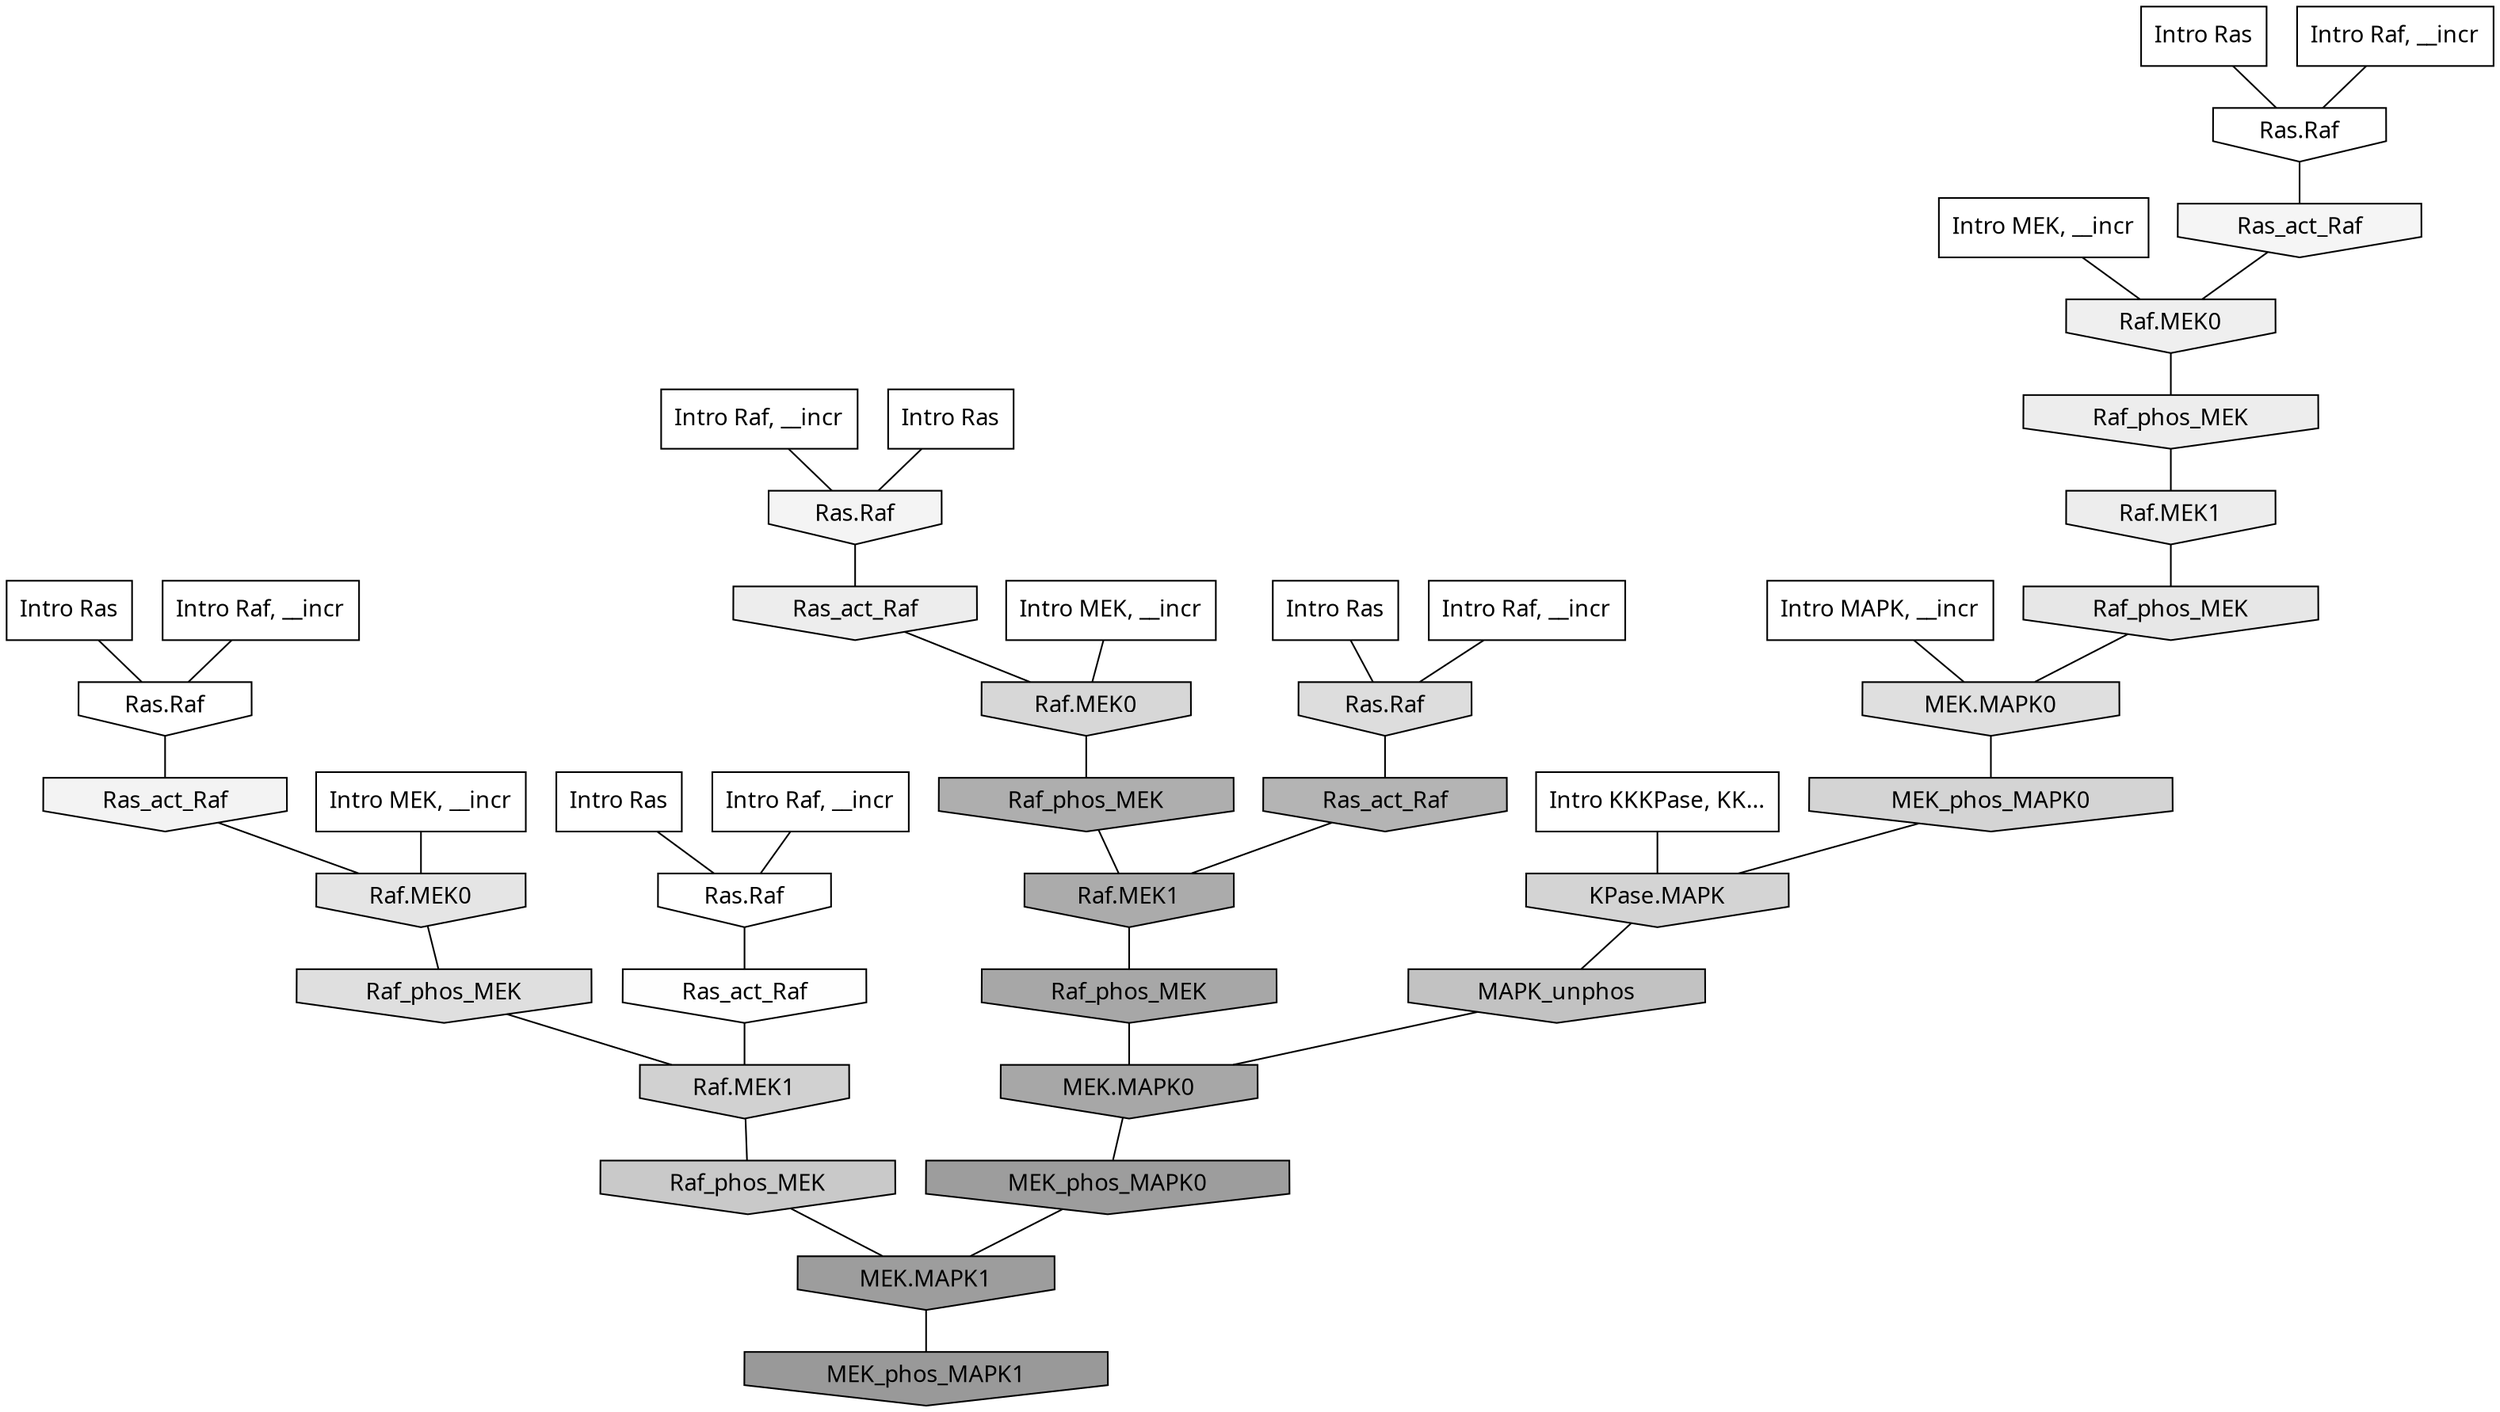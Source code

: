 digraph G{
  rankdir="TB";
  ranksep=0.30;
  node [fontname="CMU Serif"];
  edge [fontname="CMU Serif"];
  
  37 [label="Intro Ras", shape=rectangle, style=filled, fillcolor="0.000 0.000 1.000"]
  
  41 [label="Intro Ras", shape=rectangle, style=filled, fillcolor="0.000 0.000 1.000"]
  
  45 [label="Intro Ras", shape=rectangle, style=filled, fillcolor="0.000 0.000 1.000"]
  
  69 [label="Intro Ras", shape=rectangle, style=filled, fillcolor="0.000 0.000 1.000"]
  
  98 [label="Intro Ras", shape=rectangle, style=filled, fillcolor="0.000 0.000 1.000"]
  
  592 [label="Intro Raf, __incr", shape=rectangle, style=filled, fillcolor="0.000 0.000 1.000"]
  
  777 [label="Intro Raf, __incr", shape=rectangle, style=filled, fillcolor="0.000 0.000 1.000"]
  
  824 [label="Intro Raf, __incr", shape=rectangle, style=filled, fillcolor="0.000 0.000 1.000"]
  
  862 [label="Intro Raf, __incr", shape=rectangle, style=filled, fillcolor="0.000 0.000 1.000"]
  
  1090 [label="Intro Raf, __incr", shape=rectangle, style=filled, fillcolor="0.000 0.000 1.000"]
  
  1284 [label="Intro MEK, __incr", shape=rectangle, style=filled, fillcolor="0.000 0.000 1.000"]
  
  1804 [label="Intro MEK, __incr", shape=rectangle, style=filled, fillcolor="0.000 0.000 1.000"]
  
  1981 [label="Intro MEK, __incr", shape=rectangle, style=filled, fillcolor="0.000 0.000 1.000"]
  
  2796 [label="Intro MAPK, __incr", shape=rectangle, style=filled, fillcolor="0.000 0.000 1.000"]
  
  3199 [label="Intro KKKPase, KK...", shape=rectangle, style=filled, fillcolor="0.000 0.000 1.000"]
  
  3241 [label="Ras.Raf", shape=invhouse, style=filled, fillcolor="0.000 0.000 1.000"]
  
  3276 [label="Ras.Raf", shape=invhouse, style=filled, fillcolor="0.000 0.000 1.000"]
  
  3301 [label="Ras.Raf", shape=invhouse, style=filled, fillcolor="0.000 0.000 1.000"]
  
  3336 [label="Ras_act_Raf", shape=invhouse, style=filled, fillcolor="0.000 0.000 0.996"]
  
  3641 [label="Ras_act_Raf", shape=invhouse, style=filled, fillcolor="0.000 0.000 0.958"]
  
  3651 [label="Ras.Raf", shape=invhouse, style=filled, fillcolor="0.000 0.000 0.957"]
  
  3693 [label="Ras_act_Raf", shape=invhouse, style=filled, fillcolor="0.000 0.000 0.952"]
  
  3959 [label="Raf.MEK0", shape=invhouse, style=filled, fillcolor="0.000 0.000 0.936"]
  
  4106 [label="Raf_phos_MEK", shape=invhouse, style=filled, fillcolor="0.000 0.000 0.927"]
  
  4108 [label="Raf.MEK1", shape=invhouse, style=filled, fillcolor="0.000 0.000 0.927"]
  
  4120 [label="Ras_act_Raf", shape=invhouse, style=filled, fillcolor="0.000 0.000 0.927"]
  
  4459 [label="Raf_phos_MEK", shape=invhouse, style=filled, fillcolor="0.000 0.000 0.906"]
  
  4587 [label="Raf.MEK0", shape=invhouse, style=filled, fillcolor="0.000 0.000 0.897"]
  
  5016 [label="Raf_phos_MEK", shape=invhouse, style=filled, fillcolor="0.000 0.000 0.874"]
  
  5047 [label="MEK.MAPK0", shape=invhouse, style=filled, fillcolor="0.000 0.000 0.872"]
  
  5157 [label="Ras.Raf", shape=invhouse, style=filled, fillcolor="0.000 0.000 0.867"]
  
  5604 [label="Raf.MEK0", shape=invhouse, style=filled, fillcolor="0.000 0.000 0.843"]
  
  5947 [label="MEK_phos_MAPK0", shape=invhouse, style=filled, fillcolor="0.000 0.000 0.829"]
  
  5957 [label="KPase.MAPK", shape=invhouse, style=filled, fillcolor="0.000 0.000 0.829"]
  
  6178 [label="Raf.MEK1", shape=invhouse, style=filled, fillcolor="0.000 0.000 0.817"]
  
  7003 [label="Raf_phos_MEK", shape=invhouse, style=filled, fillcolor="0.000 0.000 0.788"]
  
  7961 [label="MAPK_unphos", shape=invhouse, style=filled, fillcolor="0.000 0.000 0.761"]
  
  10407 [label="Ras_act_Raf", shape=invhouse, style=filled, fillcolor="0.000 0.000 0.706"]
  
  11877 [label="Raf_phos_MEK", shape=invhouse, style=filled, fillcolor="0.000 0.000 0.681"]
  
  12561 [label="Raf.MEK1", shape=invhouse, style=filled, fillcolor="0.000 0.000 0.671"]
  
  13708 [label="Raf_phos_MEK", shape=invhouse, style=filled, fillcolor="0.000 0.000 0.654"]
  
  13715 [label="MEK.MAPK0", shape=invhouse, style=filled, fillcolor="0.000 0.000 0.654"]
  
  16434 [label="MEK_phos_MAPK0", shape=invhouse, style=filled, fillcolor="0.000 0.000 0.614"]
  
  16435 [label="MEK.MAPK1", shape=invhouse, style=filled, fillcolor="0.000 0.000 0.614"]
  
  17018 [label="MEK_phos_MAPK1", shape=invhouse, style=filled, fillcolor="0.000 0.000 0.600"]
  
  
  16435 -> 17018 [dir=none, color="0.000 0.000 0.000"] 
  16434 -> 16435 [dir=none, color="0.000 0.000 0.000"] 
  13715 -> 16434 [dir=none, color="0.000 0.000 0.000"] 
  13708 -> 13715 [dir=none, color="0.000 0.000 0.000"] 
  12561 -> 13708 [dir=none, color="0.000 0.000 0.000"] 
  11877 -> 12561 [dir=none, color="0.000 0.000 0.000"] 
  10407 -> 12561 [dir=none, color="0.000 0.000 0.000"] 
  7961 -> 13715 [dir=none, color="0.000 0.000 0.000"] 
  7003 -> 16435 [dir=none, color="0.000 0.000 0.000"] 
  6178 -> 7003 [dir=none, color="0.000 0.000 0.000"] 
  5957 -> 7961 [dir=none, color="0.000 0.000 0.000"] 
  5947 -> 5957 [dir=none, color="0.000 0.000 0.000"] 
  5604 -> 11877 [dir=none, color="0.000 0.000 0.000"] 
  5157 -> 10407 [dir=none, color="0.000 0.000 0.000"] 
  5047 -> 5947 [dir=none, color="0.000 0.000 0.000"] 
  5016 -> 6178 [dir=none, color="0.000 0.000 0.000"] 
  4587 -> 5016 [dir=none, color="0.000 0.000 0.000"] 
  4459 -> 5047 [dir=none, color="0.000 0.000 0.000"] 
  4120 -> 5604 [dir=none, color="0.000 0.000 0.000"] 
  4108 -> 4459 [dir=none, color="0.000 0.000 0.000"] 
  4106 -> 4108 [dir=none, color="0.000 0.000 0.000"] 
  3959 -> 4106 [dir=none, color="0.000 0.000 0.000"] 
  3693 -> 4587 [dir=none, color="0.000 0.000 0.000"] 
  3651 -> 4120 [dir=none, color="0.000 0.000 0.000"] 
  3641 -> 3959 [dir=none, color="0.000 0.000 0.000"] 
  3336 -> 6178 [dir=none, color="0.000 0.000 0.000"] 
  3301 -> 3336 [dir=none, color="0.000 0.000 0.000"] 
  3276 -> 3641 [dir=none, color="0.000 0.000 0.000"] 
  3241 -> 3693 [dir=none, color="0.000 0.000 0.000"] 
  3199 -> 5957 [dir=none, color="0.000 0.000 0.000"] 
  2796 -> 5047 [dir=none, color="0.000 0.000 0.000"] 
  1981 -> 4587 [dir=none, color="0.000 0.000 0.000"] 
  1804 -> 5604 [dir=none, color="0.000 0.000 0.000"] 
  1284 -> 3959 [dir=none, color="0.000 0.000 0.000"] 
  1090 -> 3651 [dir=none, color="0.000 0.000 0.000"] 
  862 -> 3241 [dir=none, color="0.000 0.000 0.000"] 
  824 -> 3301 [dir=none, color="0.000 0.000 0.000"] 
  777 -> 3276 [dir=none, color="0.000 0.000 0.000"] 
  592 -> 5157 [dir=none, color="0.000 0.000 0.000"] 
  98 -> 5157 [dir=none, color="0.000 0.000 0.000"] 
  69 -> 3276 [dir=none, color="0.000 0.000 0.000"] 
  45 -> 3241 [dir=none, color="0.000 0.000 0.000"] 
  41 -> 3301 [dir=none, color="0.000 0.000 0.000"] 
  37 -> 3651 [dir=none, color="0.000 0.000 0.000"] 
  
  }
